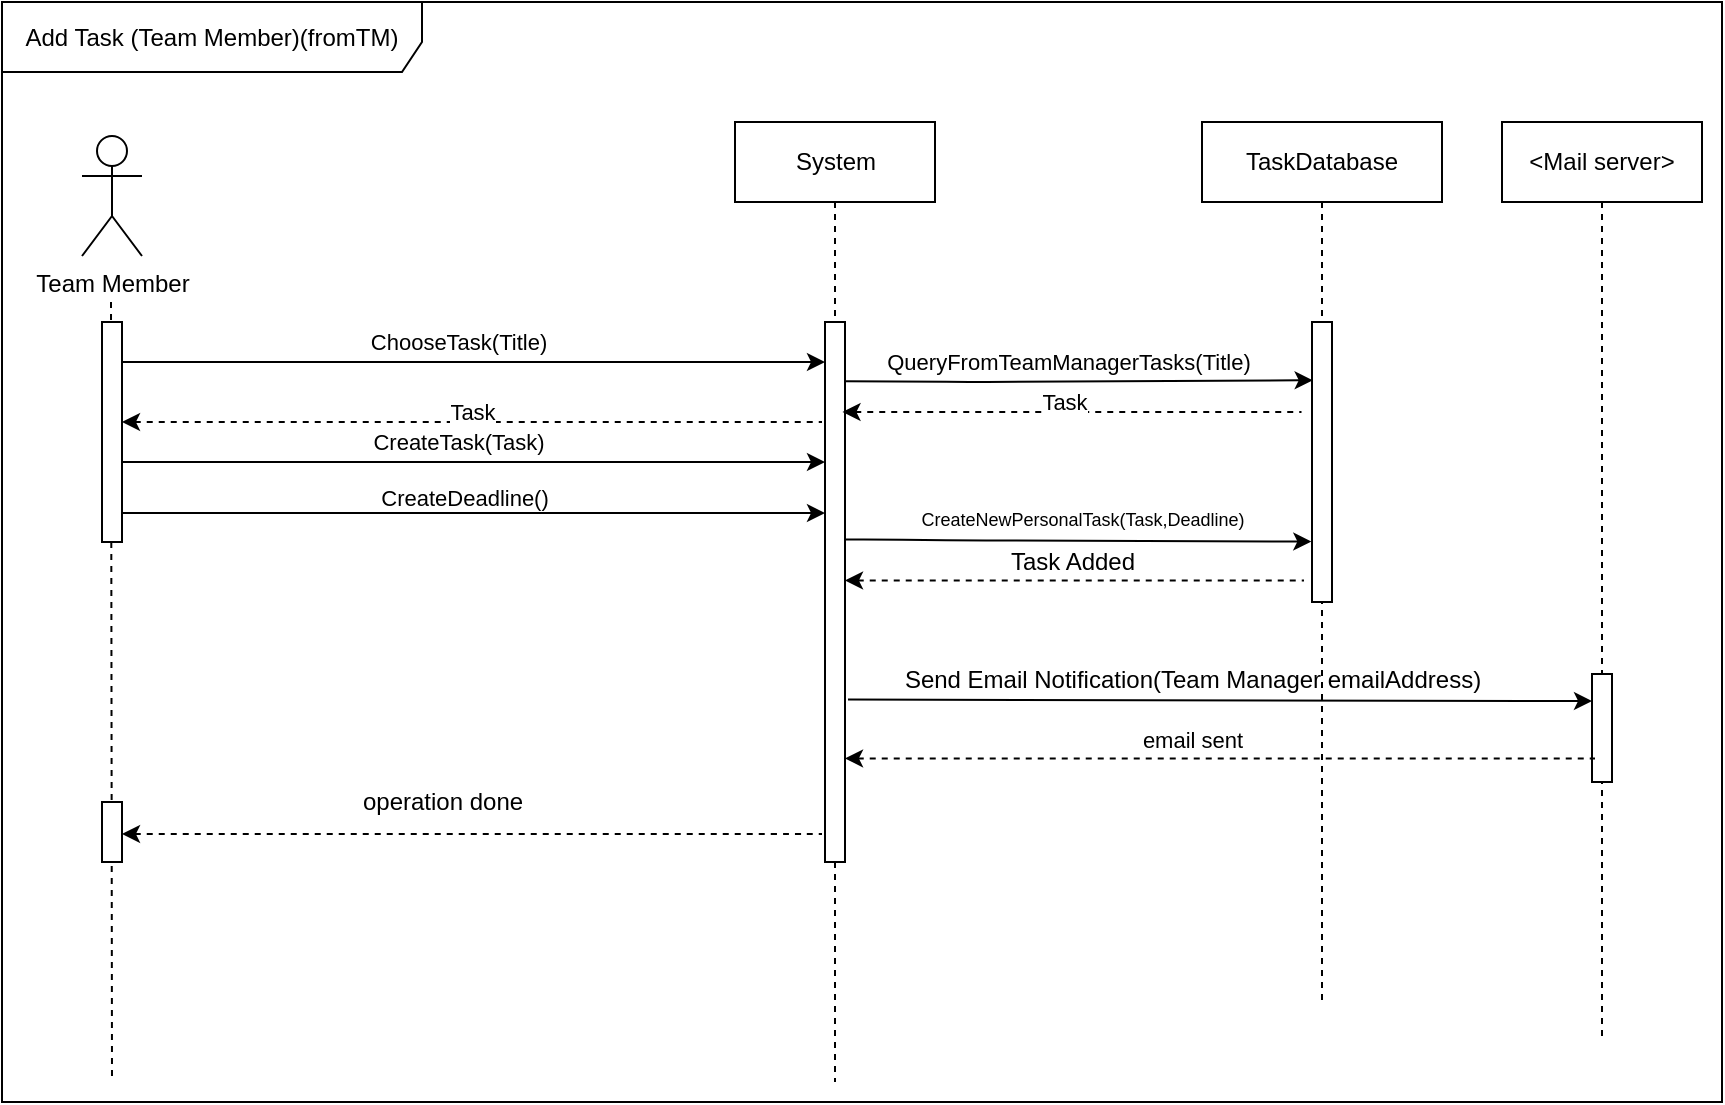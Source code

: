<mxfile version="14.7.6" type="device"><diagram id="5x1t0BHtP_TL94DFMhhP" name="Page-1"><mxGraphModel dx="45" dy="574" grid="1" gridSize="10" guides="1" tooltips="1" connect="1" arrows="1" fold="1" page="1" pageScale="1" pageWidth="850" pageHeight="1100" math="0" shadow="0"><root><mxCell id="0"/><mxCell id="1" parent="0"/><mxCell id="52phNfHu4mjeowMqQN7D-69" value="Add Task (Team Member)(fromTM)" style="shape=umlFrame;whiteSpace=wrap;html=1;width=210;height=35;" vertex="1" parent="1"><mxGeometry x="1070" y="10" width="860" height="550" as="geometry"/></mxCell><mxCell id="52phNfHu4mjeowMqQN7D-70" value="Team Member" style="shape=umlActor;verticalLabelPosition=bottom;verticalAlign=top;html=1;" vertex="1" parent="1"><mxGeometry x="1110" y="77" width="30" height="60" as="geometry"/></mxCell><mxCell id="52phNfHu4mjeowMqQN7D-71" value="TaskDatabase" style="shape=umlLifeline;perimeter=lifelinePerimeter;whiteSpace=wrap;html=1;container=1;collapsible=0;recursiveResize=0;outlineConnect=0;" vertex="1" parent="1"><mxGeometry x="1670" y="70" width="120" height="440" as="geometry"/></mxCell><mxCell id="52phNfHu4mjeowMqQN7D-72" value="" style="endArrow=none;dashed=1;endFill=0;endSize=12;html=1;" edge="1" parent="1"><mxGeometry width="160" relative="1" as="geometry"><mxPoint x="1124.5" y="160" as="sourcePoint"/><mxPoint x="1125" y="550" as="targetPoint"/></mxGeometry></mxCell><mxCell id="52phNfHu4mjeowMqQN7D-73" value="" style="rounded=0;whiteSpace=wrap;html=1;" vertex="1" parent="1"><mxGeometry x="1120" y="170" width="10" height="110" as="geometry"/></mxCell><mxCell id="52phNfHu4mjeowMqQN7D-74" value="System" style="shape=umlLifeline;perimeter=lifelinePerimeter;whiteSpace=wrap;html=1;container=1;collapsible=0;recursiveResize=0;outlineConnect=0;" vertex="1" parent="1"><mxGeometry x="1436.5" y="70" width="100" height="480" as="geometry"/></mxCell><mxCell id="52phNfHu4mjeowMqQN7D-75" value="" style="endArrow=classic;html=1;entryX=0;entryY=0.5;entryDx=0;entryDy=0;" edge="1" parent="1"><mxGeometry width="50" height="50" relative="1" as="geometry"><mxPoint x="1130" y="190" as="sourcePoint"/><mxPoint x="1481.5" y="190" as="targetPoint"/></mxGeometry></mxCell><mxCell id="52phNfHu4mjeowMqQN7D-76" value="ChooseTask(Title)" style="edgeLabel;html=1;align=center;verticalAlign=middle;resizable=0;points=[];" vertex="1" connectable="0" parent="52phNfHu4mjeowMqQN7D-75"><mxGeometry x="0.079" y="3" relative="1" as="geometry"><mxPoint x="-22" y="-7" as="offset"/></mxGeometry></mxCell><mxCell id="52phNfHu4mjeowMqQN7D-77" value="" style="rounded=0;whiteSpace=wrap;html=1;" vertex="1" parent="1"><mxGeometry x="1725" y="170" width="10" height="140" as="geometry"/></mxCell><mxCell id="52phNfHu4mjeowMqQN7D-78" value="" style="endArrow=classic;html=1;entryX=0;entryY=0.75;entryDx=0;entryDy=0;" edge="1" parent="1"><mxGeometry width="50" height="50" relative="1" as="geometry"><mxPoint x="1130" y="265.5" as="sourcePoint"/><mxPoint x="1481.5" y="265.5" as="targetPoint"/></mxGeometry></mxCell><mxCell id="52phNfHu4mjeowMqQN7D-79" value="CreateDeadline()" style="edgeLabel;html=1;align=center;verticalAlign=middle;resizable=0;points=[];" vertex="1" connectable="0" parent="52phNfHu4mjeowMqQN7D-78"><mxGeometry x="-0.031" y="-2" relative="1" as="geometry"><mxPoint y="-10" as="offset"/></mxGeometry></mxCell><mxCell id="52phNfHu4mjeowMqQN7D-80" value="&amp;lt;Mail server&amp;gt;" style="shape=umlLifeline;perimeter=lifelinePerimeter;whiteSpace=wrap;html=1;container=1;collapsible=0;recursiveResize=0;outlineConnect=0;" vertex="1" parent="1"><mxGeometry x="1820" y="70" width="100" height="460" as="geometry"/></mxCell><mxCell id="52phNfHu4mjeowMqQN7D-81" value="" style="rounded=0;whiteSpace=wrap;html=1;" vertex="1" parent="1"><mxGeometry x="1481.5" y="170" width="10" height="270" as="geometry"/></mxCell><mxCell id="52phNfHu4mjeowMqQN7D-82" value="" style="endArrow=classic;html=1;exitX=1.343;exitY=0.893;exitDx=0;exitDy=0;exitPerimeter=0;entryX=0.034;entryY=0.208;entryDx=0;entryDy=0;entryPerimeter=0;" edge="1" parent="1" target="52phNfHu4mjeowMqQN7D-77"><mxGeometry width="50" height="50" relative="1" as="geometry"><mxPoint x="1491.5" y="199.58" as="sourcePoint"/><mxPoint x="1720" y="200" as="targetPoint"/><Array as="points"><mxPoint x="1552.07" y="200.0"/></Array></mxGeometry></mxCell><mxCell id="52phNfHu4mjeowMqQN7D-93" value="QueryFromTeamManagerTasks(Title)" style="edgeLabel;html=1;align=center;verticalAlign=middle;resizable=0;points=[];" vertex="1" connectable="0" parent="52phNfHu4mjeowMqQN7D-82"><mxGeometry x="-0.142" y="-1" relative="1" as="geometry"><mxPoint x="11" y="-11" as="offset"/></mxGeometry></mxCell><mxCell id="52phNfHu4mjeowMqQN7D-83" value="CreateNewPersonalTask(Task,Deadline)" style="text;html=1;align=center;verticalAlign=middle;resizable=0;points=[];autosize=1;strokeColor=none;fontSize=9;" vertex="1" parent="1"><mxGeometry x="1520" y="258.75" width="180" height="20" as="geometry"/></mxCell><mxCell id="52phNfHu4mjeowMqQN7D-84" value="Task Added" style="text;html=1;align=center;verticalAlign=middle;resizable=0;points=[];autosize=1;strokeColor=none;" vertex="1" parent="1"><mxGeometry x="1565" y="279.75" width="80" height="20" as="geometry"/></mxCell><mxCell id="52phNfHu4mjeowMqQN7D-85" value="" style="rounded=0;whiteSpace=wrap;html=1;" vertex="1" parent="1"><mxGeometry x="1865" y="346" width="10" height="54" as="geometry"/></mxCell><mxCell id="52phNfHu4mjeowMqQN7D-86" value="" style="endArrow=none;dashed=1;html=1;startArrow=classic;startFill=1;" edge="1" parent="1"><mxGeometry width="50" height="50" relative="1" as="geometry"><mxPoint x="1491.5" y="299.25" as="sourcePoint"/><mxPoint x="1721" y="299.25" as="targetPoint"/><Array as="points"><mxPoint x="1691.5" y="299.25"/></Array></mxGeometry></mxCell><mxCell id="52phNfHu4mjeowMqQN7D-87" value="" style="endArrow=classic;html=1;fontSize=9;entryX=0;entryY=0.25;entryDx=0;entryDy=0;" edge="1" parent="1" target="52phNfHu4mjeowMqQN7D-85"><mxGeometry width="50" height="50" relative="1" as="geometry"><mxPoint x="1493" y="358.8" as="sourcePoint"/><mxPoint x="1860" y="359" as="targetPoint"/></mxGeometry></mxCell><mxCell id="52phNfHu4mjeowMqQN7D-88" value="Send Email Notification(Team Manager emailAddress)" style="text;html=1;align=center;verticalAlign=middle;resizable=0;points=[];autosize=1;strokeColor=none;fontSize=12;" vertex="1" parent="1"><mxGeometry x="1515" y="338.8" width="300" height="20" as="geometry"/></mxCell><mxCell id="52phNfHu4mjeowMqQN7D-89" value="" style="endArrow=none;dashed=1;html=1;startArrow=classic;startFill=1;" edge="1" parent="1"><mxGeometry width="50" height="50" relative="1" as="geometry"><mxPoint x="1491.5" y="388.21" as="sourcePoint"/><mxPoint x="1866.5" y="388.21" as="targetPoint"/><Array as="points"><mxPoint x="1837" y="388.21"/></Array></mxGeometry></mxCell><mxCell id="52phNfHu4mjeowMqQN7D-90" value="email sent" style="text;html=1;align=center;verticalAlign=middle;resizable=0;points=[];autosize=1;strokeColor=none;fontSize=11;" vertex="1" parent="1"><mxGeometry x="1630" y="368.8" width="70" height="20" as="geometry"/></mxCell><mxCell id="52phNfHu4mjeowMqQN7D-91" value="" style="endArrow=none;dashed=1;html=1;startArrow=classic;startFill=1;" edge="1" parent="1"><mxGeometry width="50" height="50" relative="1" as="geometry"><mxPoint x="1130" y="426.0" as="sourcePoint"/><mxPoint x="1480" y="426.0" as="targetPoint"/><Array as="points"><mxPoint x="1465.5" y="426"/></Array></mxGeometry></mxCell><mxCell id="52phNfHu4mjeowMqQN7D-92" value="operation done" style="text;html=1;align=center;verticalAlign=middle;resizable=0;points=[];autosize=1;strokeColor=none;" vertex="1" parent="1"><mxGeometry x="1240" y="400" width="100" height="20" as="geometry"/></mxCell><mxCell id="52phNfHu4mjeowMqQN7D-94" value="" style="endArrow=none;dashed=1;html=1;startArrow=classic;startFill=1;" edge="1" parent="1"><mxGeometry width="50" height="50" relative="1" as="geometry"><mxPoint x="1490.25" y="215.0" as="sourcePoint"/><mxPoint x="1719.75" y="215.0" as="targetPoint"/><Array as="points"><mxPoint x="1690.25" y="215"/></Array></mxGeometry></mxCell><mxCell id="52phNfHu4mjeowMqQN7D-95" value="Task" style="edgeLabel;html=1;align=center;verticalAlign=middle;resizable=0;points=[];" vertex="1" connectable="0" parent="52phNfHu4mjeowMqQN7D-94"><mxGeometry x="0.07" y="-1" relative="1" as="geometry"><mxPoint x="-13" y="-6" as="offset"/></mxGeometry></mxCell><mxCell id="52phNfHu4mjeowMqQN7D-97" value="" style="endArrow=classic;html=1;entryX=0;entryY=0.5;entryDx=0;entryDy=0;" edge="1" parent="1"><mxGeometry width="50" height="50" relative="1" as="geometry"><mxPoint x="1130" y="240" as="sourcePoint"/><mxPoint x="1481.5" y="240" as="targetPoint"/></mxGeometry></mxCell><mxCell id="52phNfHu4mjeowMqQN7D-98" value="CreateTask(Task)" style="edgeLabel;html=1;align=center;verticalAlign=middle;resizable=0;points=[];" vertex="1" connectable="0" parent="52phNfHu4mjeowMqQN7D-97"><mxGeometry x="0.079" y="3" relative="1" as="geometry"><mxPoint x="-22" y="-7" as="offset"/></mxGeometry></mxCell><mxCell id="52phNfHu4mjeowMqQN7D-99" value="" style="endArrow=none;dashed=1;html=1;startArrow=classic;startFill=1;" edge="1" parent="1"><mxGeometry width="50" height="50" relative="1" as="geometry"><mxPoint x="1130" y="220" as="sourcePoint"/><mxPoint x="1480" y="220" as="targetPoint"/><Array as="points"/></mxGeometry></mxCell><mxCell id="52phNfHu4mjeowMqQN7D-100" value="Task" style="edgeLabel;html=1;align=center;verticalAlign=middle;resizable=0;points=[];" vertex="1" connectable="0" parent="52phNfHu4mjeowMqQN7D-99"><mxGeometry x="0.07" y="-1" relative="1" as="geometry"><mxPoint x="-13" y="-6" as="offset"/></mxGeometry></mxCell><mxCell id="52phNfHu4mjeowMqQN7D-101" value="" style="endArrow=classic;html=1;exitX=1.343;exitY=0.893;exitDx=0;exitDy=0;exitPerimeter=0;entryX=-0.034;entryY=0.784;entryDx=0;entryDy=0;entryPerimeter=0;" edge="1" parent="1" target="52phNfHu4mjeowMqQN7D-77"><mxGeometry width="50" height="50" relative="1" as="geometry"><mxPoint x="1491.5" y="278.75" as="sourcePoint"/><mxPoint x="1720" y="279" as="targetPoint"/><Array as="points"><mxPoint x="1510" y="278.75"/><mxPoint x="1552.07" y="279.17"/></Array></mxGeometry></mxCell><mxCell id="52phNfHu4mjeowMqQN7D-103" value="" style="rounded=0;whiteSpace=wrap;html=1;" vertex="1" parent="1"><mxGeometry x="1120" y="410" width="10" height="30" as="geometry"/></mxCell></root></mxGraphModel></diagram></mxfile>